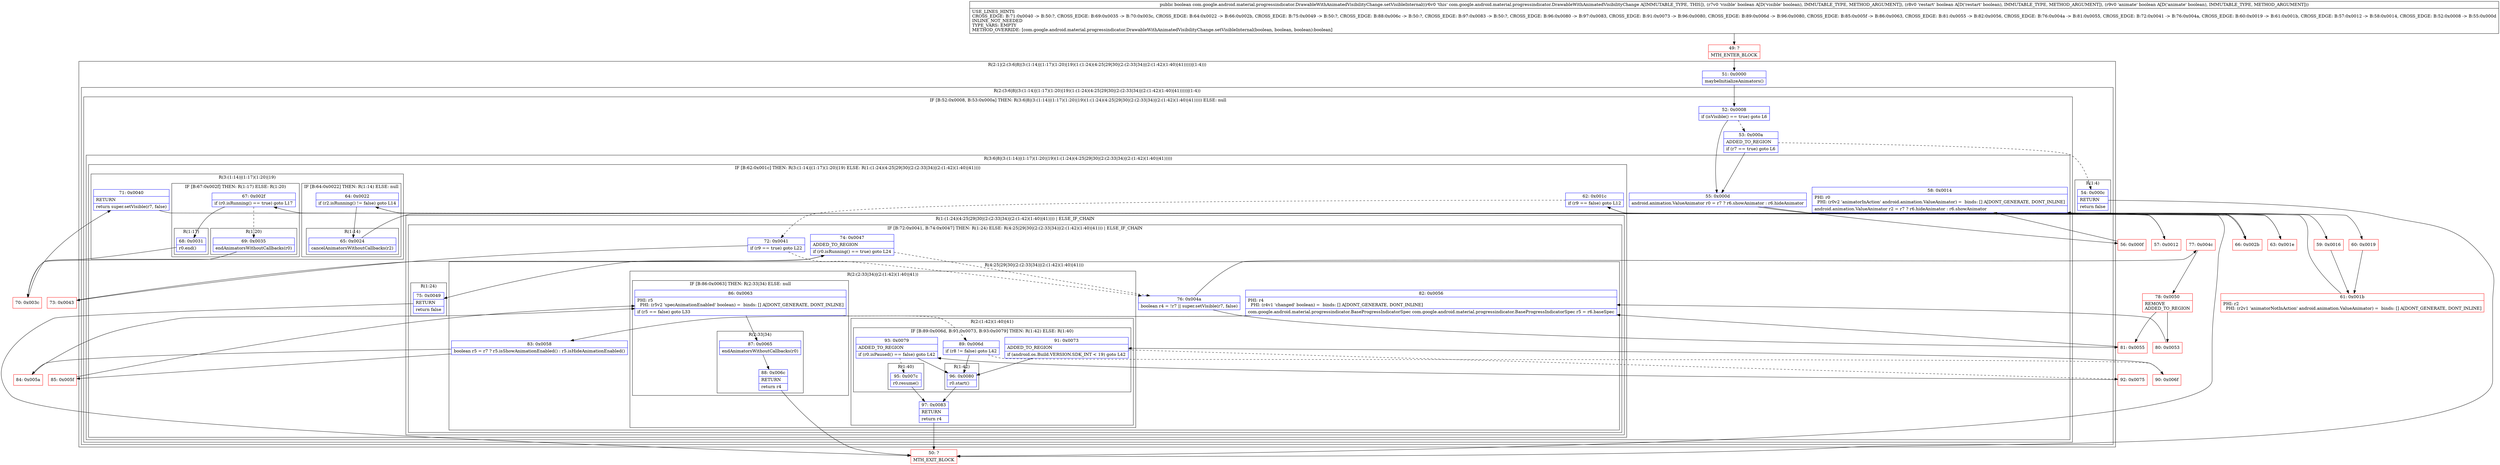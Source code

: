 digraph "CFG forcom.google.android.material.progressindicator.DrawableWithAnimatedVisibilityChange.setVisibleInternal(ZZZ)Z" {
subgraph cluster_Region_2081431104 {
label = "R(2:1|(2:(3:6|8|(3:(1:14)|(1:17)(1:20)|19)(1:(1:24)(4:25|29|30|(2:(2:33|34)|(2:(1:42)(1:40)|41)))))|(1:4)))";
node [shape=record,color=blue];
Node_51 [shape=record,label="{51\:\ 0x0000|maybeInitializeAnimators()\l}"];
subgraph cluster_Region_2114889182 {
label = "R(2:(3:6|8|(3:(1:14)|(1:17)(1:20)|19)(1:(1:24)(4:25|29|30|(2:(2:33|34)|(2:(1:42)(1:40)|41)))))|(1:4))";
node [shape=record,color=blue];
subgraph cluster_IfRegion_721495320 {
label = "IF [B:52:0x0008, B:53:0x000a] THEN: R(3:6|8|(3:(1:14)|(1:17)(1:20)|19)(1:(1:24)(4:25|29|30|(2:(2:33|34)|(2:(1:42)(1:40)|41))))) ELSE: null";
node [shape=record,color=blue];
Node_52 [shape=record,label="{52\:\ 0x0008|if (isVisible() == true) goto L6\l}"];
Node_53 [shape=record,label="{53\:\ 0x000a|ADDED_TO_REGION\l|if (r7 == true) goto L6\l}"];
subgraph cluster_Region_1902123970 {
label = "R(3:6|8|(3:(1:14)|(1:17)(1:20)|19)(1:(1:24)(4:25|29|30|(2:(2:33|34)|(2:(1:42)(1:40)|41)))))";
node [shape=record,color=blue];
Node_55 [shape=record,label="{55\:\ 0x000d|android.animation.ValueAnimator r0 = r7 ? r6.showAnimator : r6.hideAnimator\l}"];
Node_58 [shape=record,label="{58\:\ 0x0014|PHI: r0 \l  PHI: (r0v2 'animatorInAction' android.animation.ValueAnimator) =  binds: [] A[DONT_GENERATE, DONT_INLINE]\l|android.animation.ValueAnimator r2 = r7 ? r6.hideAnimator : r6.showAnimator\l}"];
subgraph cluster_IfRegion_1229830164 {
label = "IF [B:62:0x001c] THEN: R(3:(1:14)|(1:17)(1:20)|19) ELSE: R(1:(1:24)(4:25|29|30|(2:(2:33|34)|(2:(1:42)(1:40)|41))))";
node [shape=record,color=blue];
Node_62 [shape=record,label="{62\:\ 0x001c|if (r9 == false) goto L12\l}"];
subgraph cluster_Region_903040355 {
label = "R(3:(1:14)|(1:17)(1:20)|19)";
node [shape=record,color=blue];
subgraph cluster_IfRegion_1483375915 {
label = "IF [B:64:0x0022] THEN: R(1:14) ELSE: null";
node [shape=record,color=blue];
Node_64 [shape=record,label="{64\:\ 0x0022|if (r2.isRunning() != false) goto L14\l}"];
subgraph cluster_Region_706058621 {
label = "R(1:14)";
node [shape=record,color=blue];
Node_65 [shape=record,label="{65\:\ 0x0024|cancelAnimatorsWithoutCallbacks(r2)\l}"];
}
}
subgraph cluster_IfRegion_1142670502 {
label = "IF [B:67:0x002f] THEN: R(1:17) ELSE: R(1:20)";
node [shape=record,color=blue];
Node_67 [shape=record,label="{67\:\ 0x002f|if (r0.isRunning() == true) goto L17\l}"];
subgraph cluster_Region_1512505075 {
label = "R(1:17)";
node [shape=record,color=blue];
Node_68 [shape=record,label="{68\:\ 0x0031|r0.end()\l}"];
}
subgraph cluster_Region_676093058 {
label = "R(1:20)";
node [shape=record,color=blue];
Node_69 [shape=record,label="{69\:\ 0x0035|endAnimatorsWithoutCallbacks(r0)\l}"];
}
}
Node_71 [shape=record,label="{71\:\ 0x0040|RETURN\l|return super.setVisible(r7, false)\l}"];
}
subgraph cluster_Region_1048067666 {
label = "R(1:(1:24)(4:25|29|30|(2:(2:33|34)|(2:(1:42)(1:40)|41)))) | ELSE_IF_CHAIN\l";
node [shape=record,color=blue];
subgraph cluster_IfRegion_1493429314 {
label = "IF [B:72:0x0041, B:74:0x0047] THEN: R(1:24) ELSE: R(4:25|29|30|(2:(2:33|34)|(2:(1:42)(1:40)|41))) | ELSE_IF_CHAIN\l";
node [shape=record,color=blue];
Node_72 [shape=record,label="{72\:\ 0x0041|if (r9 == true) goto L22\l}"];
Node_74 [shape=record,label="{74\:\ 0x0047|ADDED_TO_REGION\l|if (r0.isRunning() == true) goto L24\l}"];
subgraph cluster_Region_477357408 {
label = "R(1:24)";
node [shape=record,color=blue];
Node_75 [shape=record,label="{75\:\ 0x0049|RETURN\l|return false\l}"];
}
subgraph cluster_Region_98433248 {
label = "R(4:25|29|30|(2:(2:33|34)|(2:(1:42)(1:40)|41)))";
node [shape=record,color=blue];
Node_76 [shape=record,label="{76\:\ 0x004a|boolean r4 = !r7 \|\| super.setVisible(r7, false)\l}"];
Node_82 [shape=record,label="{82\:\ 0x0056|PHI: r4 \l  PHI: (r4v1 'changed' boolean) =  binds: [] A[DONT_GENERATE, DONT_INLINE]\l|com.google.android.material.progressindicator.BaseProgressIndicatorSpec com.google.android.material.progressindicator.BaseProgressIndicatorSpec r5 = r6.baseSpec\l}"];
Node_83 [shape=record,label="{83\:\ 0x0058|boolean r5 = r7 ? r5.isShowAnimationEnabled() : r5.isHideAnimationEnabled()\l}"];
subgraph cluster_Region_953836514 {
label = "R(2:(2:33|34)|(2:(1:42)(1:40)|41))";
node [shape=record,color=blue];
subgraph cluster_IfRegion_1552854994 {
label = "IF [B:86:0x0063] THEN: R(2:33|34) ELSE: null";
node [shape=record,color=blue];
Node_86 [shape=record,label="{86\:\ 0x0063|PHI: r5 \l  PHI: (r5v2 'specAnimationEnabled' boolean) =  binds: [] A[DONT_GENERATE, DONT_INLINE]\l|if (r5 == false) goto L33\l}"];
subgraph cluster_Region_1126645040 {
label = "R(2:33|34)";
node [shape=record,color=blue];
Node_87 [shape=record,label="{87\:\ 0x0065|endAnimatorsWithoutCallbacks(r0)\l}"];
Node_88 [shape=record,label="{88\:\ 0x006c|RETURN\l|return r4\l}"];
}
}
subgraph cluster_Region_1354840892 {
label = "R(2:(1:42)(1:40)|41)";
node [shape=record,color=blue];
subgraph cluster_IfRegion_773558977 {
label = "IF [B:89:0x006d, B:91:0x0073, B:93:0x0079] THEN: R(1:42) ELSE: R(1:40)";
node [shape=record,color=blue];
Node_89 [shape=record,label="{89\:\ 0x006d|if (r8 != false) goto L42\l}"];
Node_91 [shape=record,label="{91\:\ 0x0073|ADDED_TO_REGION\l|if (android.os.Build.VERSION.SDK_INT \< 19) goto L42\l}"];
Node_93 [shape=record,label="{93\:\ 0x0079|ADDED_TO_REGION\l|if (r0.isPaused() == false) goto L42\l}"];
subgraph cluster_Region_1694069708 {
label = "R(1:42)";
node [shape=record,color=blue];
Node_96 [shape=record,label="{96\:\ 0x0080|r0.start()\l}"];
}
subgraph cluster_Region_576643821 {
label = "R(1:40)";
node [shape=record,color=blue];
Node_95 [shape=record,label="{95\:\ 0x007c|r0.resume()\l}"];
}
}
Node_97 [shape=record,label="{97\:\ 0x0083|RETURN\l|return r4\l}"];
}
}
}
}
}
}
}
}
subgraph cluster_Region_399350223 {
label = "R(1:4)";
node [shape=record,color=blue];
Node_54 [shape=record,label="{54\:\ 0x000c|RETURN\l|return false\l}"];
}
}
}
Node_49 [shape=record,color=red,label="{49\:\ ?|MTH_ENTER_BLOCK\l}"];
Node_50 [shape=record,color=red,label="{50\:\ ?|MTH_EXIT_BLOCK\l}"];
Node_56 [shape=record,color=red,label="{56\:\ 0x000f}"];
Node_59 [shape=record,color=red,label="{59\:\ 0x0016}"];
Node_61 [shape=record,color=red,label="{61\:\ 0x001b|PHI: r2 \l  PHI: (r2v1 'animatorNotInAction' android.animation.ValueAnimator) =  binds: [] A[DONT_GENERATE, DONT_INLINE]\l}"];
Node_63 [shape=record,color=red,label="{63\:\ 0x001e}"];
Node_66 [shape=record,color=red,label="{66\:\ 0x002b}"];
Node_70 [shape=record,color=red,label="{70\:\ 0x003c}"];
Node_73 [shape=record,color=red,label="{73\:\ 0x0043}"];
Node_77 [shape=record,color=red,label="{77\:\ 0x004c}"];
Node_78 [shape=record,color=red,label="{78\:\ 0x0050|REMOVE\lADDED_TO_REGION\l}"];
Node_80 [shape=record,color=red,label="{80\:\ 0x0053}"];
Node_84 [shape=record,color=red,label="{84\:\ 0x005a}"];
Node_90 [shape=record,color=red,label="{90\:\ 0x006f}"];
Node_92 [shape=record,color=red,label="{92\:\ 0x0075}"];
Node_85 [shape=record,color=red,label="{85\:\ 0x005f}"];
Node_81 [shape=record,color=red,label="{81\:\ 0x0055}"];
Node_60 [shape=record,color=red,label="{60\:\ 0x0019}"];
Node_57 [shape=record,color=red,label="{57\:\ 0x0012}"];
MethodNode[shape=record,label="{public boolean com.google.android.material.progressindicator.DrawableWithAnimatedVisibilityChange.setVisibleInternal((r6v0 'this' com.google.android.material.progressindicator.DrawableWithAnimatedVisibilityChange A[IMMUTABLE_TYPE, THIS]), (r7v0 'visible' boolean A[D('visible' boolean), IMMUTABLE_TYPE, METHOD_ARGUMENT]), (r8v0 'restart' boolean A[D('restart' boolean), IMMUTABLE_TYPE, METHOD_ARGUMENT]), (r9v0 'animate' boolean A[D('animate' boolean), IMMUTABLE_TYPE, METHOD_ARGUMENT]))  | USE_LINES_HINTS\lCROSS_EDGE: B:71:0x0040 \-\> B:50:?, CROSS_EDGE: B:69:0x0035 \-\> B:70:0x003c, CROSS_EDGE: B:64:0x0022 \-\> B:66:0x002b, CROSS_EDGE: B:75:0x0049 \-\> B:50:?, CROSS_EDGE: B:88:0x006c \-\> B:50:?, CROSS_EDGE: B:97:0x0083 \-\> B:50:?, CROSS_EDGE: B:96:0x0080 \-\> B:97:0x0083, CROSS_EDGE: B:91:0x0073 \-\> B:96:0x0080, CROSS_EDGE: B:89:0x006d \-\> B:96:0x0080, CROSS_EDGE: B:85:0x005f \-\> B:86:0x0063, CROSS_EDGE: B:81:0x0055 \-\> B:82:0x0056, CROSS_EDGE: B:76:0x004a \-\> B:81:0x0055, CROSS_EDGE: B:72:0x0041 \-\> B:76:0x004a, CROSS_EDGE: B:60:0x0019 \-\> B:61:0x001b, CROSS_EDGE: B:57:0x0012 \-\> B:58:0x0014, CROSS_EDGE: B:52:0x0008 \-\> B:55:0x000d\lINLINE_NOT_NEEDED\lTYPE_VARS: EMPTY\lMETHOD_OVERRIDE: [com.google.android.material.progressindicator.DrawableWithAnimatedVisibilityChange.setVisibleInternal(boolean, boolean, boolean):boolean]\l}"];
MethodNode -> Node_49;Node_51 -> Node_52;
Node_52 -> Node_53[style=dashed];
Node_52 -> Node_55;
Node_53 -> Node_54[style=dashed];
Node_53 -> Node_55;
Node_55 -> Node_56;
Node_55 -> Node_57;
Node_58 -> Node_59;
Node_58 -> Node_60;
Node_62 -> Node_63;
Node_62 -> Node_72[style=dashed];
Node_64 -> Node_65;
Node_64 -> Node_66[style=dashed];
Node_65 -> Node_66;
Node_67 -> Node_68;
Node_67 -> Node_69[style=dashed];
Node_68 -> Node_70;
Node_69 -> Node_70;
Node_71 -> Node_50;
Node_72 -> Node_73;
Node_72 -> Node_76[style=dashed];
Node_74 -> Node_75;
Node_74 -> Node_76[style=dashed];
Node_75 -> Node_50;
Node_76 -> Node_77;
Node_76 -> Node_81;
Node_82 -> Node_83;
Node_83 -> Node_84;
Node_83 -> Node_85;
Node_86 -> Node_87;
Node_86 -> Node_89[style=dashed];
Node_87 -> Node_88;
Node_88 -> Node_50;
Node_89 -> Node_90[style=dashed];
Node_89 -> Node_96;
Node_91 -> Node_92[style=dashed];
Node_91 -> Node_96;
Node_93 -> Node_95[style=dashed];
Node_93 -> Node_96;
Node_96 -> Node_97;
Node_95 -> Node_97;
Node_97 -> Node_50;
Node_54 -> Node_50;
Node_49 -> Node_51;
Node_56 -> Node_58;
Node_59 -> Node_61;
Node_61 -> Node_62;
Node_63 -> Node_64;
Node_66 -> Node_67;
Node_70 -> Node_71;
Node_73 -> Node_74;
Node_77 -> Node_78;
Node_78 -> Node_80;
Node_78 -> Node_81;
Node_80 -> Node_82;
Node_84 -> Node_86;
Node_90 -> Node_91;
Node_92 -> Node_93;
Node_85 -> Node_86;
Node_81 -> Node_82;
Node_60 -> Node_61;
Node_57 -> Node_58;
}

